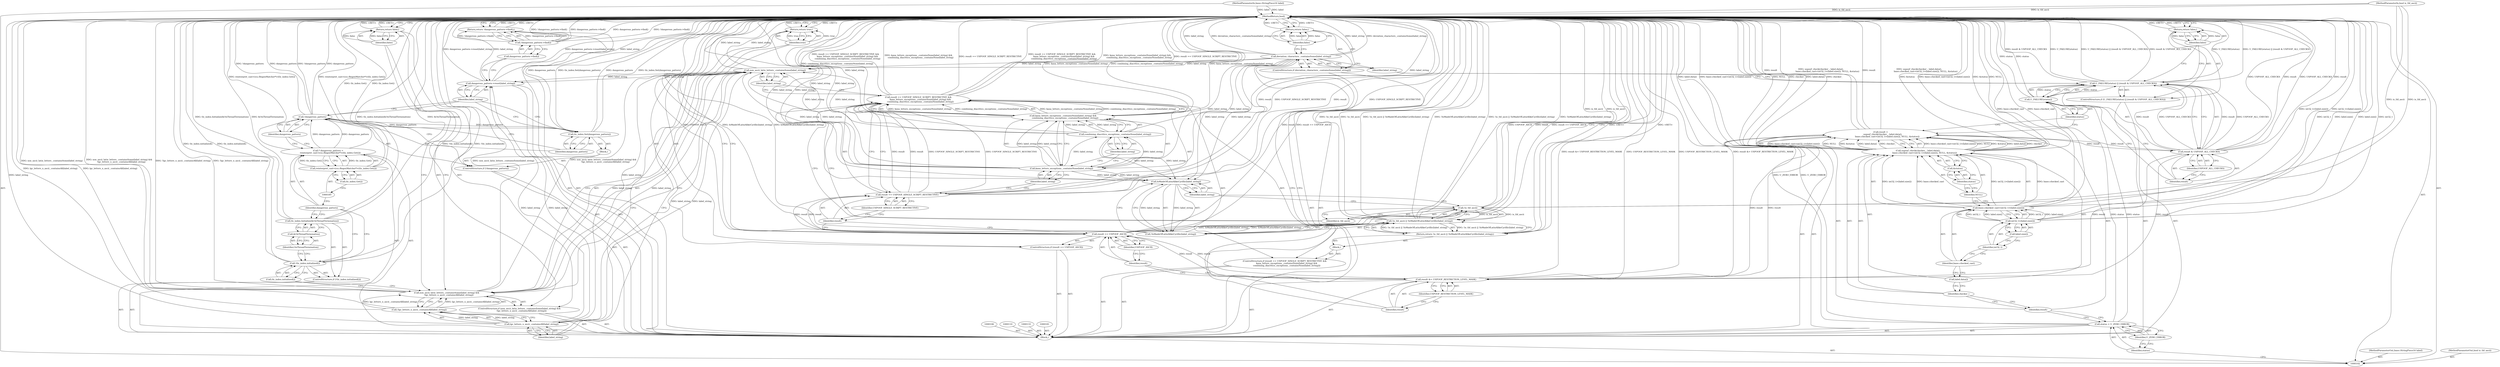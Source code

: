 digraph "0_Chrome_536f72f4eeb63af895ee489c7244ccf2437cd157" {
"1000198" [label="(MethodReturn,bool)"];
"1000103" [label="(MethodParameterIn,base::StringPiece16 label)"];
"1000324" [label="(MethodParameterOut,base::StringPiece16 label)"];
"1000134" [label="(ControlStructure,if (deviation_characters_.containsSome(label_string)))"];
"1000136" [label="(Identifier,label_string)"];
"1000135" [label="(Call,deviation_characters_.containsSome(label_string))"];
"1000138" [label="(Identifier,false)"];
"1000137" [label="(Return,return false;)"];
"1000141" [label="(Identifier,USPOOF_RESTRICTION_LEVEL_MASK)"];
"1000139" [label="(Call,result &= USPOOF_RESTRICTION_LEVEL_MASK)"];
"1000140" [label="(Identifier,result)"];
"1000145" [label="(Identifier,USPOOF_ASCII)"];
"1000142" [label="(ControlStructure,if (result == USPOOF_ASCII))"];
"1000143" [label="(Call,result == USPOOF_ASCII)"];
"1000144" [label="(Identifier,result)"];
"1000147" [label="(Identifier,true)"];
"1000146" [label="(Return,return true;)"];
"1000152" [label="(Identifier,USPOOF_SINGLE_SCRIPT_RESTRICTIVE)"];
"1000148" [label="(ControlStructure,if (result == USPOOF_SINGLE_SCRIPT_RESTRICTIVE &&\n      kana_letters_exceptions_.containsNone(label_string) &&\n      combining_diacritics_exceptions_.containsNone(label_string)))"];
"1000149" [label="(Call,result == USPOOF_SINGLE_SCRIPT_RESTRICTIVE &&\n      kana_letters_exceptions_.containsNone(label_string) &&\n      combining_diacritics_exceptions_.containsNone(label_string))"];
"1000150" [label="(Call,result == USPOOF_SINGLE_SCRIPT_RESTRICTIVE)"];
"1000151" [label="(Identifier,result)"];
"1000104" [label="(MethodParameterIn,bool is_tld_ascii)"];
"1000325" [label="(MethodParameterOut,bool is_tld_ascii)"];
"1000105" [label="(Block,)"];
"1000155" [label="(Identifier,label_string)"];
"1000153" [label="(Call,kana_letters_exceptions_.containsNone(label_string) &&\n      combining_diacritics_exceptions_.containsNone(label_string))"];
"1000154" [label="(Call,kana_letters_exceptions_.containsNone(label_string))"];
"1000157" [label="(Identifier,label_string)"];
"1000156" [label="(Call,combining_diacritics_exceptions_.containsNone(label_string))"];
"1000158" [label="(Block,)"];
"1000160" [label="(Call,!is_tld_ascii || !IsMadeOfLatinAlikeCyrillic(label_string))"];
"1000161" [label="(Call,!is_tld_ascii)"];
"1000162" [label="(Identifier,is_tld_ascii)"];
"1000163" [label="(Call,!IsMadeOfLatinAlikeCyrillic(label_string))"];
"1000164" [label="(Call,IsMadeOfLatinAlikeCyrillic(label_string))"];
"1000159" [label="(Return,return !is_tld_ascii || !IsMadeOfLatinAlikeCyrillic(label_string);)"];
"1000165" [label="(Identifier,label_string)"];
"1000166" [label="(ControlStructure,if (non_ascii_latin_letters_.containsSome(label_string) &&\n      !lgc_letters_n_ascii_.containsAll(label_string)))"];
"1000169" [label="(Identifier,label_string)"];
"1000167" [label="(Call,non_ascii_latin_letters_.containsSome(label_string) &&\n      !lgc_letters_n_ascii_.containsAll(label_string))"];
"1000168" [label="(Call,non_ascii_latin_letters_.containsSome(label_string))"];
"1000172" [label="(Identifier,label_string)"];
"1000170" [label="(Call,!lgc_letters_n_ascii_.containsAll(label_string))"];
"1000171" [label="(Call,lgc_letters_n_ascii_.containsAll(label_string))"];
"1000174" [label="(Identifier,false)"];
"1000173" [label="(Return,return false;)"];
"1000175" [label="(ControlStructure,if (!tls_index.initialized()))"];
"1000176" [label="(Call,!tls_index.initialized())"];
"1000177" [label="(Call,tls_index.initialized())"];
"1000107" [label="(Call,status = U_ZERO_ERROR)"];
"1000108" [label="(Identifier,status)"];
"1000109" [label="(Identifier,U_ZERO_ERROR)"];
"1000179" [label="(Call,&OnThreadTermination)"];
"1000180" [label="(Identifier,OnThreadTermination)"];
"1000178" [label="(Call,tls_index.Initialize(&OnThreadTermination))"];
"1000182" [label="(Call,* dangerous_pattern =\n      reinterpret_cast<icu::RegexMatcher*>(tls_index.Get()))"];
"1000183" [label="(Identifier,dangerous_pattern)"];
"1000186" [label="(Call,tls_index.Get())"];
"1000184" [label="(Call,reinterpret_cast<icu::RegexMatcher*>(tls_index.Get()))"];
"1000187" [label="(ControlStructure,if (!dangerous_pattern))"];
"1000190" [label="(Block,)"];
"1000188" [label="(Call,!dangerous_pattern)"];
"1000189" [label="(Identifier,dangerous_pattern)"];
"1000111" [label="(Call,result =\n      uspoof_check(checker_, label.data(),\n                   base::checked_cast<int32_t>(label.size()), NULL, &status))"];
"1000112" [label="(Identifier,result)"];
"1000114" [label="(Identifier,checker_)"];
"1000115" [label="(Call,label.data())"];
"1000113" [label="(Call,uspoof_check(checker_, label.data(),\n                   base::checked_cast<int32_t>(label.size()), NULL, &status))"];
"1000192" [label="(Identifier,dangerous_pattern)"];
"1000191" [label="(Call,tls_index.Set(dangerous_pattern))"];
"1000193" [label="(Call,dangerous_pattern->reset(label_string))"];
"1000194" [label="(Identifier,label_string)"];
"1000116" [label="(Call,base::checked_cast<int32_t>(label.size()))"];
"1000117" [label="(Identifier,base::checked_cast)"];
"1000118" [label="(Call,int32_t>(label.size()))"];
"1000119" [label="(Identifier,int32_t)"];
"1000120" [label="(Call,label.size())"];
"1000121" [label="(Identifier,NULL)"];
"1000122" [label="(Call,&status)"];
"1000123" [label="(Identifier,status)"];
"1000197" [label="(Call,dangerous_pattern->find())"];
"1000195" [label="(Return,return !dangerous_pattern->find();)"];
"1000196" [label="(Call,!dangerous_pattern->find())"];
"1000127" [label="(Identifier,status)"];
"1000124" [label="(ControlStructure,if (U_FAILURE(status) || (result & USPOOF_ALL_CHECKS)))"];
"1000128" [label="(Call,result & USPOOF_ALL_CHECKS)"];
"1000129" [label="(Identifier,result)"];
"1000130" [label="(Identifier,USPOOF_ALL_CHECKS)"];
"1000125" [label="(Call,U_FAILURE(status) || (result & USPOOF_ALL_CHECKS))"];
"1000126" [label="(Call,U_FAILURE(status))"];
"1000132" [label="(Identifier,false)"];
"1000131" [label="(Return,return false;)"];
"1000198" -> "1000102"  [label="AST: "];
"1000198" -> "1000131"  [label="CFG: "];
"1000198" -> "1000137"  [label="CFG: "];
"1000198" -> "1000146"  [label="CFG: "];
"1000198" -> "1000159"  [label="CFG: "];
"1000198" -> "1000173"  [label="CFG: "];
"1000198" -> "1000195"  [label="CFG: "];
"1000173" -> "1000198"  [label="DDG: <RET>"];
"1000171" -> "1000198"  [label="DDG: label_string"];
"1000168" -> "1000198"  [label="DDG: label_string"];
"1000156" -> "1000198"  [label="DDG: label_string"];
"1000116" -> "1000198"  [label="DDG: int32_t>(label.size())"];
"1000116" -> "1000198"  [label="DDG: base::checked_cast"];
"1000111" -> "1000198"  [label="DDG: result"];
"1000111" -> "1000198"  [label="DDG: uspoof_check(checker_, label.data(),\n                   base::checked_cast<int32_t>(label.size()), NULL, &status)"];
"1000153" -> "1000198"  [label="DDG: kana_letters_exceptions_.containsNone(label_string)"];
"1000153" -> "1000198"  [label="DDG: combining_diacritics_exceptions_.containsNone(label_string)"];
"1000196" -> "1000198"  [label="DDG: dangerous_pattern->find()"];
"1000196" -> "1000198"  [label="DDG: !dangerous_pattern->find()"];
"1000118" -> "1000198"  [label="DDG: int32_t"];
"1000118" -> "1000198"  [label="DDG: label.size()"];
"1000107" -> "1000198"  [label="DDG: U_ZERO_ERROR"];
"1000164" -> "1000198"  [label="DDG: label_string"];
"1000188" -> "1000198"  [label="DDG: !dangerous_pattern"];
"1000188" -> "1000198"  [label="DDG: dangerous_pattern"];
"1000178" -> "1000198"  [label="DDG: tls_index.Initialize(&OnThreadTermination)"];
"1000178" -> "1000198"  [label="DDG: &OnThreadTermination"];
"1000167" -> "1000198"  [label="DDG: non_ascii_latin_letters_.containsSome(label_string)"];
"1000167" -> "1000198"  [label="DDG: non_ascii_latin_letters_.containsSome(label_string) &&\n      !lgc_letters_n_ascii_.containsAll(label_string)"];
"1000167" -> "1000198"  [label="DDG: !lgc_letters_n_ascii_.containsAll(label_string)"];
"1000128" -> "1000198"  [label="DDG: USPOOF_ALL_CHECKS"];
"1000128" -> "1000198"  [label="DDG: result"];
"1000163" -> "1000198"  [label="DDG: IsMadeOfLatinAlikeCyrillic(label_string)"];
"1000184" -> "1000198"  [label="DDG: tls_index.Get()"];
"1000125" -> "1000198"  [label="DDG: U_FAILURE(status)"];
"1000125" -> "1000198"  [label="DDG: U_FAILURE(status) || (result & USPOOF_ALL_CHECKS)"];
"1000125" -> "1000198"  [label="DDG: result & USPOOF_ALL_CHECKS"];
"1000193" -> "1000198"  [label="DDG: label_string"];
"1000193" -> "1000198"  [label="DDG: dangerous_pattern->reset(label_string)"];
"1000150" -> "1000198"  [label="DDG: result"];
"1000150" -> "1000198"  [label="DDG: USPOOF_SINGLE_SCRIPT_RESTRICTIVE"];
"1000104" -> "1000198"  [label="DDG: is_tld_ascii"];
"1000113" -> "1000198"  [label="DDG: checker_"];
"1000113" -> "1000198"  [label="DDG: label.data()"];
"1000113" -> "1000198"  [label="DDG: NULL"];
"1000113" -> "1000198"  [label="DDG: &status"];
"1000113" -> "1000198"  [label="DDG: base::checked_cast<int32_t>(label.size())"];
"1000160" -> "1000198"  [label="DDG: !is_tld_ascii || !IsMadeOfLatinAlikeCyrillic(label_string)"];
"1000160" -> "1000198"  [label="DDG: !IsMadeOfLatinAlikeCyrillic(label_string)"];
"1000160" -> "1000198"  [label="DDG: !is_tld_ascii"];
"1000139" -> "1000198"  [label="DDG: USPOOF_RESTRICTION_LEVEL_MASK"];
"1000139" -> "1000198"  [label="DDG: result &= USPOOF_RESTRICTION_LEVEL_MASK"];
"1000182" -> "1000198"  [label="DDG: reinterpret_cast<icu::RegexMatcher*>(tls_index.Get())"];
"1000154" -> "1000198"  [label="DDG: label_string"];
"1000103" -> "1000198"  [label="DDG: label"];
"1000143" -> "1000198"  [label="DDG: result"];
"1000143" -> "1000198"  [label="DDG: result == USPOOF_ASCII"];
"1000143" -> "1000198"  [label="DDG: USPOOF_ASCII"];
"1000191" -> "1000198"  [label="DDG: tls_index.Set(dangerous_pattern)"];
"1000191" -> "1000198"  [label="DDG: dangerous_pattern"];
"1000149" -> "1000198"  [label="DDG: result == USPOOF_SINGLE_SCRIPT_RESTRICTIVE &&\n      kana_letters_exceptions_.containsNone(label_string) &&\n      combining_diacritics_exceptions_.containsNone(label_string)"];
"1000149" -> "1000198"  [label="DDG: kana_letters_exceptions_.containsNone(label_string) &&\n      combining_diacritics_exceptions_.containsNone(label_string)"];
"1000149" -> "1000198"  [label="DDG: result == USPOOF_SINGLE_SCRIPT_RESTRICTIVE"];
"1000176" -> "1000198"  [label="DDG: !tls_index.initialized()"];
"1000176" -> "1000198"  [label="DDG: tls_index.initialized()"];
"1000126" -> "1000198"  [label="DDG: status"];
"1000135" -> "1000198"  [label="DDG: deviation_characters_.containsSome(label_string)"];
"1000135" -> "1000198"  [label="DDG: label_string"];
"1000170" -> "1000198"  [label="DDG: lgc_letters_n_ascii_.containsAll(label_string)"];
"1000161" -> "1000198"  [label="DDG: is_tld_ascii"];
"1000137" -> "1000198"  [label="DDG: <RET>"];
"1000146" -> "1000198"  [label="DDG: <RET>"];
"1000131" -> "1000198"  [label="DDG: <RET>"];
"1000195" -> "1000198"  [label="DDG: <RET>"];
"1000159" -> "1000198"  [label="DDG: <RET>"];
"1000103" -> "1000102"  [label="AST: "];
"1000103" -> "1000198"  [label="DDG: label"];
"1000324" -> "1000102"  [label="AST: "];
"1000134" -> "1000105"  [label="AST: "];
"1000135" -> "1000134"  [label="AST: "];
"1000137" -> "1000134"  [label="AST: "];
"1000136" -> "1000135"  [label="AST: "];
"1000136" -> "1000125"  [label="CFG: "];
"1000135" -> "1000136"  [label="CFG: "];
"1000135" -> "1000134"  [label="AST: "];
"1000135" -> "1000136"  [label="CFG: "];
"1000136" -> "1000135"  [label="AST: "];
"1000138" -> "1000135"  [label="CFG: "];
"1000140" -> "1000135"  [label="CFG: "];
"1000135" -> "1000198"  [label="DDG: deviation_characters_.containsSome(label_string)"];
"1000135" -> "1000198"  [label="DDG: label_string"];
"1000135" -> "1000154"  [label="DDG: label_string"];
"1000135" -> "1000164"  [label="DDG: label_string"];
"1000135" -> "1000168"  [label="DDG: label_string"];
"1000138" -> "1000137"  [label="AST: "];
"1000138" -> "1000135"  [label="CFG: "];
"1000137" -> "1000138"  [label="CFG: "];
"1000138" -> "1000137"  [label="DDG: false"];
"1000137" -> "1000134"  [label="AST: "];
"1000137" -> "1000138"  [label="CFG: "];
"1000138" -> "1000137"  [label="AST: "];
"1000198" -> "1000137"  [label="CFG: "];
"1000137" -> "1000198"  [label="DDG: <RET>"];
"1000138" -> "1000137"  [label="DDG: false"];
"1000141" -> "1000139"  [label="AST: "];
"1000141" -> "1000140"  [label="CFG: "];
"1000139" -> "1000141"  [label="CFG: "];
"1000139" -> "1000105"  [label="AST: "];
"1000139" -> "1000141"  [label="CFG: "];
"1000140" -> "1000139"  [label="AST: "];
"1000141" -> "1000139"  [label="AST: "];
"1000144" -> "1000139"  [label="CFG: "];
"1000139" -> "1000198"  [label="DDG: USPOOF_RESTRICTION_LEVEL_MASK"];
"1000139" -> "1000198"  [label="DDG: result &= USPOOF_RESTRICTION_LEVEL_MASK"];
"1000128" -> "1000139"  [label="DDG: result"];
"1000111" -> "1000139"  [label="DDG: result"];
"1000139" -> "1000143"  [label="DDG: result"];
"1000140" -> "1000139"  [label="AST: "];
"1000140" -> "1000135"  [label="CFG: "];
"1000141" -> "1000140"  [label="CFG: "];
"1000145" -> "1000143"  [label="AST: "];
"1000145" -> "1000144"  [label="CFG: "];
"1000143" -> "1000145"  [label="CFG: "];
"1000142" -> "1000105"  [label="AST: "];
"1000143" -> "1000142"  [label="AST: "];
"1000146" -> "1000142"  [label="AST: "];
"1000143" -> "1000142"  [label="AST: "];
"1000143" -> "1000145"  [label="CFG: "];
"1000144" -> "1000143"  [label="AST: "];
"1000145" -> "1000143"  [label="AST: "];
"1000147" -> "1000143"  [label="CFG: "];
"1000151" -> "1000143"  [label="CFG: "];
"1000143" -> "1000198"  [label="DDG: result"];
"1000143" -> "1000198"  [label="DDG: result == USPOOF_ASCII"];
"1000143" -> "1000198"  [label="DDG: USPOOF_ASCII"];
"1000139" -> "1000143"  [label="DDG: result"];
"1000143" -> "1000150"  [label="DDG: result"];
"1000144" -> "1000143"  [label="AST: "];
"1000144" -> "1000139"  [label="CFG: "];
"1000145" -> "1000144"  [label="CFG: "];
"1000147" -> "1000146"  [label="AST: "];
"1000147" -> "1000143"  [label="CFG: "];
"1000146" -> "1000147"  [label="CFG: "];
"1000147" -> "1000146"  [label="DDG: true"];
"1000146" -> "1000142"  [label="AST: "];
"1000146" -> "1000147"  [label="CFG: "];
"1000147" -> "1000146"  [label="AST: "];
"1000198" -> "1000146"  [label="CFG: "];
"1000146" -> "1000198"  [label="DDG: <RET>"];
"1000147" -> "1000146"  [label="DDG: true"];
"1000152" -> "1000150"  [label="AST: "];
"1000152" -> "1000151"  [label="CFG: "];
"1000150" -> "1000152"  [label="CFG: "];
"1000148" -> "1000105"  [label="AST: "];
"1000149" -> "1000148"  [label="AST: "];
"1000158" -> "1000148"  [label="AST: "];
"1000149" -> "1000148"  [label="AST: "];
"1000149" -> "1000150"  [label="CFG: "];
"1000149" -> "1000153"  [label="CFG: "];
"1000150" -> "1000149"  [label="AST: "];
"1000153" -> "1000149"  [label="AST: "];
"1000162" -> "1000149"  [label="CFG: "];
"1000169" -> "1000149"  [label="CFG: "];
"1000149" -> "1000198"  [label="DDG: result == USPOOF_SINGLE_SCRIPT_RESTRICTIVE &&\n      kana_letters_exceptions_.containsNone(label_string) &&\n      combining_diacritics_exceptions_.containsNone(label_string)"];
"1000149" -> "1000198"  [label="DDG: kana_letters_exceptions_.containsNone(label_string) &&\n      combining_diacritics_exceptions_.containsNone(label_string)"];
"1000149" -> "1000198"  [label="DDG: result == USPOOF_SINGLE_SCRIPT_RESTRICTIVE"];
"1000150" -> "1000149"  [label="DDG: result"];
"1000150" -> "1000149"  [label="DDG: USPOOF_SINGLE_SCRIPT_RESTRICTIVE"];
"1000153" -> "1000149"  [label="DDG: kana_letters_exceptions_.containsNone(label_string)"];
"1000153" -> "1000149"  [label="DDG: combining_diacritics_exceptions_.containsNone(label_string)"];
"1000150" -> "1000149"  [label="AST: "];
"1000150" -> "1000152"  [label="CFG: "];
"1000151" -> "1000150"  [label="AST: "];
"1000152" -> "1000150"  [label="AST: "];
"1000155" -> "1000150"  [label="CFG: "];
"1000149" -> "1000150"  [label="CFG: "];
"1000150" -> "1000198"  [label="DDG: result"];
"1000150" -> "1000198"  [label="DDG: USPOOF_SINGLE_SCRIPT_RESTRICTIVE"];
"1000150" -> "1000149"  [label="DDG: result"];
"1000150" -> "1000149"  [label="DDG: USPOOF_SINGLE_SCRIPT_RESTRICTIVE"];
"1000143" -> "1000150"  [label="DDG: result"];
"1000151" -> "1000150"  [label="AST: "];
"1000151" -> "1000143"  [label="CFG: "];
"1000152" -> "1000151"  [label="CFG: "];
"1000104" -> "1000102"  [label="AST: "];
"1000104" -> "1000198"  [label="DDG: is_tld_ascii"];
"1000104" -> "1000161"  [label="DDG: is_tld_ascii"];
"1000325" -> "1000102"  [label="AST: "];
"1000105" -> "1000102"  [label="AST: "];
"1000106" -> "1000105"  [label="AST: "];
"1000107" -> "1000105"  [label="AST: "];
"1000110" -> "1000105"  [label="AST: "];
"1000111" -> "1000105"  [label="AST: "];
"1000124" -> "1000105"  [label="AST: "];
"1000133" -> "1000105"  [label="AST: "];
"1000134" -> "1000105"  [label="AST: "];
"1000139" -> "1000105"  [label="AST: "];
"1000142" -> "1000105"  [label="AST: "];
"1000148" -> "1000105"  [label="AST: "];
"1000166" -> "1000105"  [label="AST: "];
"1000175" -> "1000105"  [label="AST: "];
"1000181" -> "1000105"  [label="AST: "];
"1000182" -> "1000105"  [label="AST: "];
"1000187" -> "1000105"  [label="AST: "];
"1000193" -> "1000105"  [label="AST: "];
"1000195" -> "1000105"  [label="AST: "];
"1000155" -> "1000154"  [label="AST: "];
"1000155" -> "1000150"  [label="CFG: "];
"1000154" -> "1000155"  [label="CFG: "];
"1000153" -> "1000149"  [label="AST: "];
"1000153" -> "1000154"  [label="CFG: "];
"1000153" -> "1000156"  [label="CFG: "];
"1000154" -> "1000153"  [label="AST: "];
"1000156" -> "1000153"  [label="AST: "];
"1000149" -> "1000153"  [label="CFG: "];
"1000153" -> "1000198"  [label="DDG: kana_letters_exceptions_.containsNone(label_string)"];
"1000153" -> "1000198"  [label="DDG: combining_diacritics_exceptions_.containsNone(label_string)"];
"1000153" -> "1000149"  [label="DDG: kana_letters_exceptions_.containsNone(label_string)"];
"1000153" -> "1000149"  [label="DDG: combining_diacritics_exceptions_.containsNone(label_string)"];
"1000154" -> "1000153"  [label="DDG: label_string"];
"1000156" -> "1000153"  [label="DDG: label_string"];
"1000154" -> "1000153"  [label="AST: "];
"1000154" -> "1000155"  [label="CFG: "];
"1000155" -> "1000154"  [label="AST: "];
"1000157" -> "1000154"  [label="CFG: "];
"1000153" -> "1000154"  [label="CFG: "];
"1000154" -> "1000198"  [label="DDG: label_string"];
"1000154" -> "1000153"  [label="DDG: label_string"];
"1000135" -> "1000154"  [label="DDG: label_string"];
"1000154" -> "1000156"  [label="DDG: label_string"];
"1000154" -> "1000164"  [label="DDG: label_string"];
"1000154" -> "1000168"  [label="DDG: label_string"];
"1000157" -> "1000156"  [label="AST: "];
"1000157" -> "1000154"  [label="CFG: "];
"1000156" -> "1000157"  [label="CFG: "];
"1000156" -> "1000153"  [label="AST: "];
"1000156" -> "1000157"  [label="CFG: "];
"1000157" -> "1000156"  [label="AST: "];
"1000153" -> "1000156"  [label="CFG: "];
"1000156" -> "1000198"  [label="DDG: label_string"];
"1000156" -> "1000153"  [label="DDG: label_string"];
"1000154" -> "1000156"  [label="DDG: label_string"];
"1000156" -> "1000164"  [label="DDG: label_string"];
"1000156" -> "1000168"  [label="DDG: label_string"];
"1000158" -> "1000148"  [label="AST: "];
"1000159" -> "1000158"  [label="AST: "];
"1000160" -> "1000159"  [label="AST: "];
"1000160" -> "1000161"  [label="CFG: "];
"1000160" -> "1000163"  [label="CFG: "];
"1000161" -> "1000160"  [label="AST: "];
"1000163" -> "1000160"  [label="AST: "];
"1000159" -> "1000160"  [label="CFG: "];
"1000160" -> "1000198"  [label="DDG: !is_tld_ascii || !IsMadeOfLatinAlikeCyrillic(label_string)"];
"1000160" -> "1000198"  [label="DDG: !IsMadeOfLatinAlikeCyrillic(label_string)"];
"1000160" -> "1000198"  [label="DDG: !is_tld_ascii"];
"1000160" -> "1000159"  [label="DDG: !is_tld_ascii || !IsMadeOfLatinAlikeCyrillic(label_string)"];
"1000161" -> "1000160"  [label="DDG: is_tld_ascii"];
"1000163" -> "1000160"  [label="DDG: IsMadeOfLatinAlikeCyrillic(label_string)"];
"1000161" -> "1000160"  [label="AST: "];
"1000161" -> "1000162"  [label="CFG: "];
"1000162" -> "1000161"  [label="AST: "];
"1000165" -> "1000161"  [label="CFG: "];
"1000160" -> "1000161"  [label="CFG: "];
"1000161" -> "1000198"  [label="DDG: is_tld_ascii"];
"1000161" -> "1000160"  [label="DDG: is_tld_ascii"];
"1000104" -> "1000161"  [label="DDG: is_tld_ascii"];
"1000162" -> "1000161"  [label="AST: "];
"1000162" -> "1000149"  [label="CFG: "];
"1000161" -> "1000162"  [label="CFG: "];
"1000163" -> "1000160"  [label="AST: "];
"1000163" -> "1000164"  [label="CFG: "];
"1000164" -> "1000163"  [label="AST: "];
"1000160" -> "1000163"  [label="CFG: "];
"1000163" -> "1000198"  [label="DDG: IsMadeOfLatinAlikeCyrillic(label_string)"];
"1000163" -> "1000160"  [label="DDG: IsMadeOfLatinAlikeCyrillic(label_string)"];
"1000164" -> "1000163"  [label="DDG: label_string"];
"1000164" -> "1000163"  [label="AST: "];
"1000164" -> "1000165"  [label="CFG: "];
"1000165" -> "1000164"  [label="AST: "];
"1000163" -> "1000164"  [label="CFG: "];
"1000164" -> "1000198"  [label="DDG: label_string"];
"1000164" -> "1000163"  [label="DDG: label_string"];
"1000156" -> "1000164"  [label="DDG: label_string"];
"1000154" -> "1000164"  [label="DDG: label_string"];
"1000135" -> "1000164"  [label="DDG: label_string"];
"1000159" -> "1000158"  [label="AST: "];
"1000159" -> "1000160"  [label="CFG: "];
"1000160" -> "1000159"  [label="AST: "];
"1000198" -> "1000159"  [label="CFG: "];
"1000159" -> "1000198"  [label="DDG: <RET>"];
"1000160" -> "1000159"  [label="DDG: !is_tld_ascii || !IsMadeOfLatinAlikeCyrillic(label_string)"];
"1000165" -> "1000164"  [label="AST: "];
"1000165" -> "1000161"  [label="CFG: "];
"1000164" -> "1000165"  [label="CFG: "];
"1000166" -> "1000105"  [label="AST: "];
"1000167" -> "1000166"  [label="AST: "];
"1000173" -> "1000166"  [label="AST: "];
"1000169" -> "1000168"  [label="AST: "];
"1000169" -> "1000149"  [label="CFG: "];
"1000168" -> "1000169"  [label="CFG: "];
"1000167" -> "1000166"  [label="AST: "];
"1000167" -> "1000168"  [label="CFG: "];
"1000167" -> "1000170"  [label="CFG: "];
"1000168" -> "1000167"  [label="AST: "];
"1000170" -> "1000167"  [label="AST: "];
"1000174" -> "1000167"  [label="CFG: "];
"1000177" -> "1000167"  [label="CFG: "];
"1000167" -> "1000198"  [label="DDG: non_ascii_latin_letters_.containsSome(label_string)"];
"1000167" -> "1000198"  [label="DDG: non_ascii_latin_letters_.containsSome(label_string) &&\n      !lgc_letters_n_ascii_.containsAll(label_string)"];
"1000167" -> "1000198"  [label="DDG: !lgc_letters_n_ascii_.containsAll(label_string)"];
"1000168" -> "1000167"  [label="DDG: label_string"];
"1000170" -> "1000167"  [label="DDG: lgc_letters_n_ascii_.containsAll(label_string)"];
"1000168" -> "1000167"  [label="AST: "];
"1000168" -> "1000169"  [label="CFG: "];
"1000169" -> "1000168"  [label="AST: "];
"1000172" -> "1000168"  [label="CFG: "];
"1000167" -> "1000168"  [label="CFG: "];
"1000168" -> "1000198"  [label="DDG: label_string"];
"1000168" -> "1000167"  [label="DDG: label_string"];
"1000156" -> "1000168"  [label="DDG: label_string"];
"1000154" -> "1000168"  [label="DDG: label_string"];
"1000135" -> "1000168"  [label="DDG: label_string"];
"1000168" -> "1000171"  [label="DDG: label_string"];
"1000168" -> "1000193"  [label="DDG: label_string"];
"1000172" -> "1000171"  [label="AST: "];
"1000172" -> "1000168"  [label="CFG: "];
"1000171" -> "1000172"  [label="CFG: "];
"1000170" -> "1000167"  [label="AST: "];
"1000170" -> "1000171"  [label="CFG: "];
"1000171" -> "1000170"  [label="AST: "];
"1000167" -> "1000170"  [label="CFG: "];
"1000170" -> "1000198"  [label="DDG: lgc_letters_n_ascii_.containsAll(label_string)"];
"1000170" -> "1000167"  [label="DDG: lgc_letters_n_ascii_.containsAll(label_string)"];
"1000171" -> "1000170"  [label="DDG: label_string"];
"1000171" -> "1000170"  [label="AST: "];
"1000171" -> "1000172"  [label="CFG: "];
"1000172" -> "1000171"  [label="AST: "];
"1000170" -> "1000171"  [label="CFG: "];
"1000171" -> "1000198"  [label="DDG: label_string"];
"1000171" -> "1000170"  [label="DDG: label_string"];
"1000168" -> "1000171"  [label="DDG: label_string"];
"1000171" -> "1000193"  [label="DDG: label_string"];
"1000174" -> "1000173"  [label="AST: "];
"1000174" -> "1000167"  [label="CFG: "];
"1000173" -> "1000174"  [label="CFG: "];
"1000174" -> "1000173"  [label="DDG: false"];
"1000173" -> "1000166"  [label="AST: "];
"1000173" -> "1000174"  [label="CFG: "];
"1000174" -> "1000173"  [label="AST: "];
"1000198" -> "1000173"  [label="CFG: "];
"1000173" -> "1000198"  [label="DDG: <RET>"];
"1000174" -> "1000173"  [label="DDG: false"];
"1000175" -> "1000105"  [label="AST: "];
"1000176" -> "1000175"  [label="AST: "];
"1000178" -> "1000175"  [label="AST: "];
"1000176" -> "1000175"  [label="AST: "];
"1000176" -> "1000177"  [label="CFG: "];
"1000177" -> "1000176"  [label="AST: "];
"1000180" -> "1000176"  [label="CFG: "];
"1000183" -> "1000176"  [label="CFG: "];
"1000176" -> "1000198"  [label="DDG: !tls_index.initialized()"];
"1000176" -> "1000198"  [label="DDG: tls_index.initialized()"];
"1000177" -> "1000176"  [label="AST: "];
"1000177" -> "1000167"  [label="CFG: "];
"1000176" -> "1000177"  [label="CFG: "];
"1000107" -> "1000105"  [label="AST: "];
"1000107" -> "1000109"  [label="CFG: "];
"1000108" -> "1000107"  [label="AST: "];
"1000109" -> "1000107"  [label="AST: "];
"1000112" -> "1000107"  [label="CFG: "];
"1000107" -> "1000198"  [label="DDG: U_ZERO_ERROR"];
"1000107" -> "1000126"  [label="DDG: status"];
"1000108" -> "1000107"  [label="AST: "];
"1000108" -> "1000102"  [label="CFG: "];
"1000109" -> "1000108"  [label="CFG: "];
"1000109" -> "1000107"  [label="AST: "];
"1000109" -> "1000108"  [label="CFG: "];
"1000107" -> "1000109"  [label="CFG: "];
"1000179" -> "1000178"  [label="AST: "];
"1000179" -> "1000180"  [label="CFG: "];
"1000180" -> "1000179"  [label="AST: "];
"1000178" -> "1000179"  [label="CFG: "];
"1000180" -> "1000179"  [label="AST: "];
"1000180" -> "1000176"  [label="CFG: "];
"1000179" -> "1000180"  [label="CFG: "];
"1000178" -> "1000175"  [label="AST: "];
"1000178" -> "1000179"  [label="CFG: "];
"1000179" -> "1000178"  [label="AST: "];
"1000183" -> "1000178"  [label="CFG: "];
"1000178" -> "1000198"  [label="DDG: tls_index.Initialize(&OnThreadTermination)"];
"1000178" -> "1000198"  [label="DDG: &OnThreadTermination"];
"1000182" -> "1000105"  [label="AST: "];
"1000182" -> "1000184"  [label="CFG: "];
"1000183" -> "1000182"  [label="AST: "];
"1000184" -> "1000182"  [label="AST: "];
"1000189" -> "1000182"  [label="CFG: "];
"1000182" -> "1000198"  [label="DDG: reinterpret_cast<icu::RegexMatcher*>(tls_index.Get())"];
"1000184" -> "1000182"  [label="DDG: tls_index.Get()"];
"1000182" -> "1000188"  [label="DDG: dangerous_pattern"];
"1000183" -> "1000182"  [label="AST: "];
"1000183" -> "1000178"  [label="CFG: "];
"1000183" -> "1000176"  [label="CFG: "];
"1000185" -> "1000183"  [label="CFG: "];
"1000186" -> "1000184"  [label="AST: "];
"1000186" -> "1000185"  [label="CFG: "];
"1000184" -> "1000186"  [label="CFG: "];
"1000184" -> "1000182"  [label="AST: "];
"1000184" -> "1000186"  [label="CFG: "];
"1000185" -> "1000184"  [label="AST: "];
"1000186" -> "1000184"  [label="AST: "];
"1000182" -> "1000184"  [label="CFG: "];
"1000184" -> "1000198"  [label="DDG: tls_index.Get()"];
"1000184" -> "1000182"  [label="DDG: tls_index.Get()"];
"1000187" -> "1000105"  [label="AST: "];
"1000188" -> "1000187"  [label="AST: "];
"1000190" -> "1000187"  [label="AST: "];
"1000190" -> "1000187"  [label="AST: "];
"1000191" -> "1000190"  [label="AST: "];
"1000188" -> "1000187"  [label="AST: "];
"1000188" -> "1000189"  [label="CFG: "];
"1000189" -> "1000188"  [label="AST: "];
"1000192" -> "1000188"  [label="CFG: "];
"1000194" -> "1000188"  [label="CFG: "];
"1000188" -> "1000198"  [label="DDG: !dangerous_pattern"];
"1000188" -> "1000198"  [label="DDG: dangerous_pattern"];
"1000182" -> "1000188"  [label="DDG: dangerous_pattern"];
"1000188" -> "1000191"  [label="DDG: dangerous_pattern"];
"1000189" -> "1000188"  [label="AST: "];
"1000189" -> "1000182"  [label="CFG: "];
"1000188" -> "1000189"  [label="CFG: "];
"1000111" -> "1000105"  [label="AST: "];
"1000111" -> "1000113"  [label="CFG: "];
"1000112" -> "1000111"  [label="AST: "];
"1000113" -> "1000111"  [label="AST: "];
"1000127" -> "1000111"  [label="CFG: "];
"1000111" -> "1000198"  [label="DDG: result"];
"1000111" -> "1000198"  [label="DDG: uspoof_check(checker_, label.data(),\n                   base::checked_cast<int32_t>(label.size()), NULL, &status)"];
"1000113" -> "1000111"  [label="DDG: base::checked_cast<int32_t>(label.size())"];
"1000113" -> "1000111"  [label="DDG: NULL"];
"1000113" -> "1000111"  [label="DDG: &status"];
"1000113" -> "1000111"  [label="DDG: label.data()"];
"1000113" -> "1000111"  [label="DDG: checker_"];
"1000111" -> "1000128"  [label="DDG: result"];
"1000111" -> "1000139"  [label="DDG: result"];
"1000112" -> "1000111"  [label="AST: "];
"1000112" -> "1000107"  [label="CFG: "];
"1000114" -> "1000112"  [label="CFG: "];
"1000114" -> "1000113"  [label="AST: "];
"1000114" -> "1000112"  [label="CFG: "];
"1000115" -> "1000114"  [label="CFG: "];
"1000115" -> "1000113"  [label="AST: "];
"1000115" -> "1000114"  [label="CFG: "];
"1000117" -> "1000115"  [label="CFG: "];
"1000113" -> "1000111"  [label="AST: "];
"1000113" -> "1000122"  [label="CFG: "];
"1000114" -> "1000113"  [label="AST: "];
"1000115" -> "1000113"  [label="AST: "];
"1000116" -> "1000113"  [label="AST: "];
"1000121" -> "1000113"  [label="AST: "];
"1000122" -> "1000113"  [label="AST: "];
"1000111" -> "1000113"  [label="CFG: "];
"1000113" -> "1000198"  [label="DDG: checker_"];
"1000113" -> "1000198"  [label="DDG: label.data()"];
"1000113" -> "1000198"  [label="DDG: NULL"];
"1000113" -> "1000198"  [label="DDG: &status"];
"1000113" -> "1000198"  [label="DDG: base::checked_cast<int32_t>(label.size())"];
"1000113" -> "1000111"  [label="DDG: base::checked_cast<int32_t>(label.size())"];
"1000113" -> "1000111"  [label="DDG: NULL"];
"1000113" -> "1000111"  [label="DDG: &status"];
"1000113" -> "1000111"  [label="DDG: label.data()"];
"1000113" -> "1000111"  [label="DDG: checker_"];
"1000116" -> "1000113"  [label="DDG: base::checked_cast"];
"1000116" -> "1000113"  [label="DDG: int32_t>(label.size())"];
"1000192" -> "1000191"  [label="AST: "];
"1000192" -> "1000188"  [label="CFG: "];
"1000191" -> "1000192"  [label="CFG: "];
"1000191" -> "1000190"  [label="AST: "];
"1000191" -> "1000192"  [label="CFG: "];
"1000192" -> "1000191"  [label="AST: "];
"1000194" -> "1000191"  [label="CFG: "];
"1000191" -> "1000198"  [label="DDG: tls_index.Set(dangerous_pattern)"];
"1000191" -> "1000198"  [label="DDG: dangerous_pattern"];
"1000188" -> "1000191"  [label="DDG: dangerous_pattern"];
"1000193" -> "1000105"  [label="AST: "];
"1000193" -> "1000194"  [label="CFG: "];
"1000194" -> "1000193"  [label="AST: "];
"1000197" -> "1000193"  [label="CFG: "];
"1000193" -> "1000198"  [label="DDG: label_string"];
"1000193" -> "1000198"  [label="DDG: dangerous_pattern->reset(label_string)"];
"1000171" -> "1000193"  [label="DDG: label_string"];
"1000168" -> "1000193"  [label="DDG: label_string"];
"1000194" -> "1000193"  [label="AST: "];
"1000194" -> "1000191"  [label="CFG: "];
"1000194" -> "1000188"  [label="CFG: "];
"1000193" -> "1000194"  [label="CFG: "];
"1000116" -> "1000113"  [label="AST: "];
"1000116" -> "1000118"  [label="CFG: "];
"1000117" -> "1000116"  [label="AST: "];
"1000118" -> "1000116"  [label="AST: "];
"1000121" -> "1000116"  [label="CFG: "];
"1000116" -> "1000198"  [label="DDG: int32_t>(label.size())"];
"1000116" -> "1000198"  [label="DDG: base::checked_cast"];
"1000116" -> "1000113"  [label="DDG: base::checked_cast"];
"1000116" -> "1000113"  [label="DDG: int32_t>(label.size())"];
"1000118" -> "1000116"  [label="DDG: int32_t"];
"1000118" -> "1000116"  [label="DDG: label.size()"];
"1000117" -> "1000116"  [label="AST: "];
"1000117" -> "1000115"  [label="CFG: "];
"1000119" -> "1000117"  [label="CFG: "];
"1000118" -> "1000116"  [label="AST: "];
"1000118" -> "1000120"  [label="CFG: "];
"1000119" -> "1000118"  [label="AST: "];
"1000120" -> "1000118"  [label="AST: "];
"1000116" -> "1000118"  [label="CFG: "];
"1000118" -> "1000198"  [label="DDG: int32_t"];
"1000118" -> "1000198"  [label="DDG: label.size()"];
"1000118" -> "1000116"  [label="DDG: int32_t"];
"1000118" -> "1000116"  [label="DDG: label.size()"];
"1000119" -> "1000118"  [label="AST: "];
"1000119" -> "1000117"  [label="CFG: "];
"1000120" -> "1000119"  [label="CFG: "];
"1000120" -> "1000118"  [label="AST: "];
"1000120" -> "1000119"  [label="CFG: "];
"1000118" -> "1000120"  [label="CFG: "];
"1000121" -> "1000113"  [label="AST: "];
"1000121" -> "1000116"  [label="CFG: "];
"1000123" -> "1000121"  [label="CFG: "];
"1000122" -> "1000113"  [label="AST: "];
"1000122" -> "1000123"  [label="CFG: "];
"1000123" -> "1000122"  [label="AST: "];
"1000113" -> "1000122"  [label="CFG: "];
"1000123" -> "1000122"  [label="AST: "];
"1000123" -> "1000121"  [label="CFG: "];
"1000122" -> "1000123"  [label="CFG: "];
"1000197" -> "1000196"  [label="AST: "];
"1000197" -> "1000193"  [label="CFG: "];
"1000196" -> "1000197"  [label="CFG: "];
"1000195" -> "1000105"  [label="AST: "];
"1000195" -> "1000196"  [label="CFG: "];
"1000196" -> "1000195"  [label="AST: "];
"1000198" -> "1000195"  [label="CFG: "];
"1000195" -> "1000198"  [label="DDG: <RET>"];
"1000196" -> "1000195"  [label="DDG: !dangerous_pattern->find()"];
"1000196" -> "1000195"  [label="AST: "];
"1000196" -> "1000197"  [label="CFG: "];
"1000197" -> "1000196"  [label="AST: "];
"1000195" -> "1000196"  [label="CFG: "];
"1000196" -> "1000198"  [label="DDG: dangerous_pattern->find()"];
"1000196" -> "1000198"  [label="DDG: !dangerous_pattern->find()"];
"1000196" -> "1000195"  [label="DDG: !dangerous_pattern->find()"];
"1000127" -> "1000126"  [label="AST: "];
"1000127" -> "1000111"  [label="CFG: "];
"1000126" -> "1000127"  [label="CFG: "];
"1000124" -> "1000105"  [label="AST: "];
"1000125" -> "1000124"  [label="AST: "];
"1000131" -> "1000124"  [label="AST: "];
"1000128" -> "1000125"  [label="AST: "];
"1000128" -> "1000130"  [label="CFG: "];
"1000129" -> "1000128"  [label="AST: "];
"1000130" -> "1000128"  [label="AST: "];
"1000125" -> "1000128"  [label="CFG: "];
"1000128" -> "1000198"  [label="DDG: USPOOF_ALL_CHECKS"];
"1000128" -> "1000198"  [label="DDG: result"];
"1000128" -> "1000125"  [label="DDG: result"];
"1000128" -> "1000125"  [label="DDG: USPOOF_ALL_CHECKS"];
"1000111" -> "1000128"  [label="DDG: result"];
"1000128" -> "1000139"  [label="DDG: result"];
"1000129" -> "1000128"  [label="AST: "];
"1000129" -> "1000126"  [label="CFG: "];
"1000130" -> "1000129"  [label="CFG: "];
"1000130" -> "1000128"  [label="AST: "];
"1000130" -> "1000129"  [label="CFG: "];
"1000128" -> "1000130"  [label="CFG: "];
"1000125" -> "1000124"  [label="AST: "];
"1000125" -> "1000126"  [label="CFG: "];
"1000125" -> "1000128"  [label="CFG: "];
"1000126" -> "1000125"  [label="AST: "];
"1000128" -> "1000125"  [label="AST: "];
"1000132" -> "1000125"  [label="CFG: "];
"1000136" -> "1000125"  [label="CFG: "];
"1000125" -> "1000198"  [label="DDG: U_FAILURE(status)"];
"1000125" -> "1000198"  [label="DDG: U_FAILURE(status) || (result & USPOOF_ALL_CHECKS)"];
"1000125" -> "1000198"  [label="DDG: result & USPOOF_ALL_CHECKS"];
"1000126" -> "1000125"  [label="DDG: status"];
"1000128" -> "1000125"  [label="DDG: result"];
"1000128" -> "1000125"  [label="DDG: USPOOF_ALL_CHECKS"];
"1000126" -> "1000125"  [label="AST: "];
"1000126" -> "1000127"  [label="CFG: "];
"1000127" -> "1000126"  [label="AST: "];
"1000129" -> "1000126"  [label="CFG: "];
"1000125" -> "1000126"  [label="CFG: "];
"1000126" -> "1000198"  [label="DDG: status"];
"1000126" -> "1000125"  [label="DDG: status"];
"1000107" -> "1000126"  [label="DDG: status"];
"1000132" -> "1000131"  [label="AST: "];
"1000132" -> "1000125"  [label="CFG: "];
"1000131" -> "1000132"  [label="CFG: "];
"1000132" -> "1000131"  [label="DDG: false"];
"1000131" -> "1000124"  [label="AST: "];
"1000131" -> "1000132"  [label="CFG: "];
"1000132" -> "1000131"  [label="AST: "];
"1000198" -> "1000131"  [label="CFG: "];
"1000131" -> "1000198"  [label="DDG: <RET>"];
"1000132" -> "1000131"  [label="DDG: false"];
}
